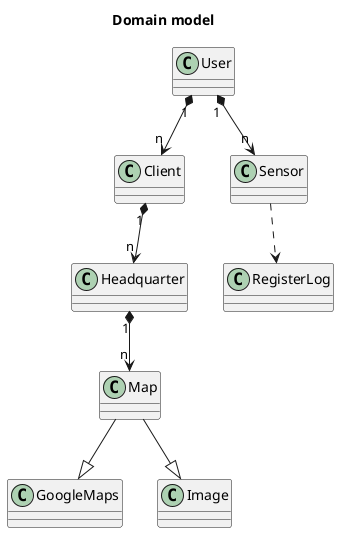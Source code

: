 @startuml
title Domain model
class User
class Client
class Headquarter
class Map
class GoogleMaps
class Image
class Sensor
class RegisterLog

User "1" *--> "n" Sensor
User "1" *--> "n" Client
Client "1" *--> "n" Headquarter
Headquarter "1" *--> "n" Map
Map -down-|> GoogleMaps
Map -down-|> Image

Sensor ..> RegisterLog
@enduml